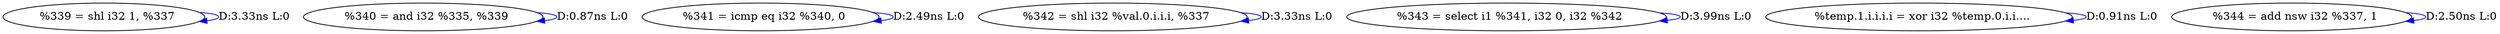 digraph {
Node0x36f27a0[label="  %339 = shl i32 1, %337"];
Node0x36f27a0 -> Node0x36f27a0[label="D:3.33ns L:0",color=blue];
Node0x36f2880[label="  %340 = and i32 %335, %339"];
Node0x36f2880 -> Node0x36f2880[label="D:0.87ns L:0",color=blue];
Node0x36f2960[label="  %341 = icmp eq i32 %340, 0"];
Node0x36f2960 -> Node0x36f2960[label="D:2.49ns L:0",color=blue];
Node0x36f2a40[label="  %342 = shl i32 %val.0.i.i.i, %337"];
Node0x36f2a40 -> Node0x36f2a40[label="D:3.33ns L:0",color=blue];
Node0x36f2b20[label="  %343 = select i1 %341, i32 0, i32 %342"];
Node0x36f2b20 -> Node0x36f2b20[label="D:3.99ns L:0",color=blue];
Node0x36f2c00[label="  %temp.1.i.i.i.i = xor i32 %temp.0.i.i...."];
Node0x36f2c00 -> Node0x36f2c00[label="D:0.91ns L:0",color=blue];
Node0x36f2ce0[label="  %344 = add nsw i32 %337, 1"];
Node0x36f2ce0 -> Node0x36f2ce0[label="D:2.50ns L:0",color=blue];
}
